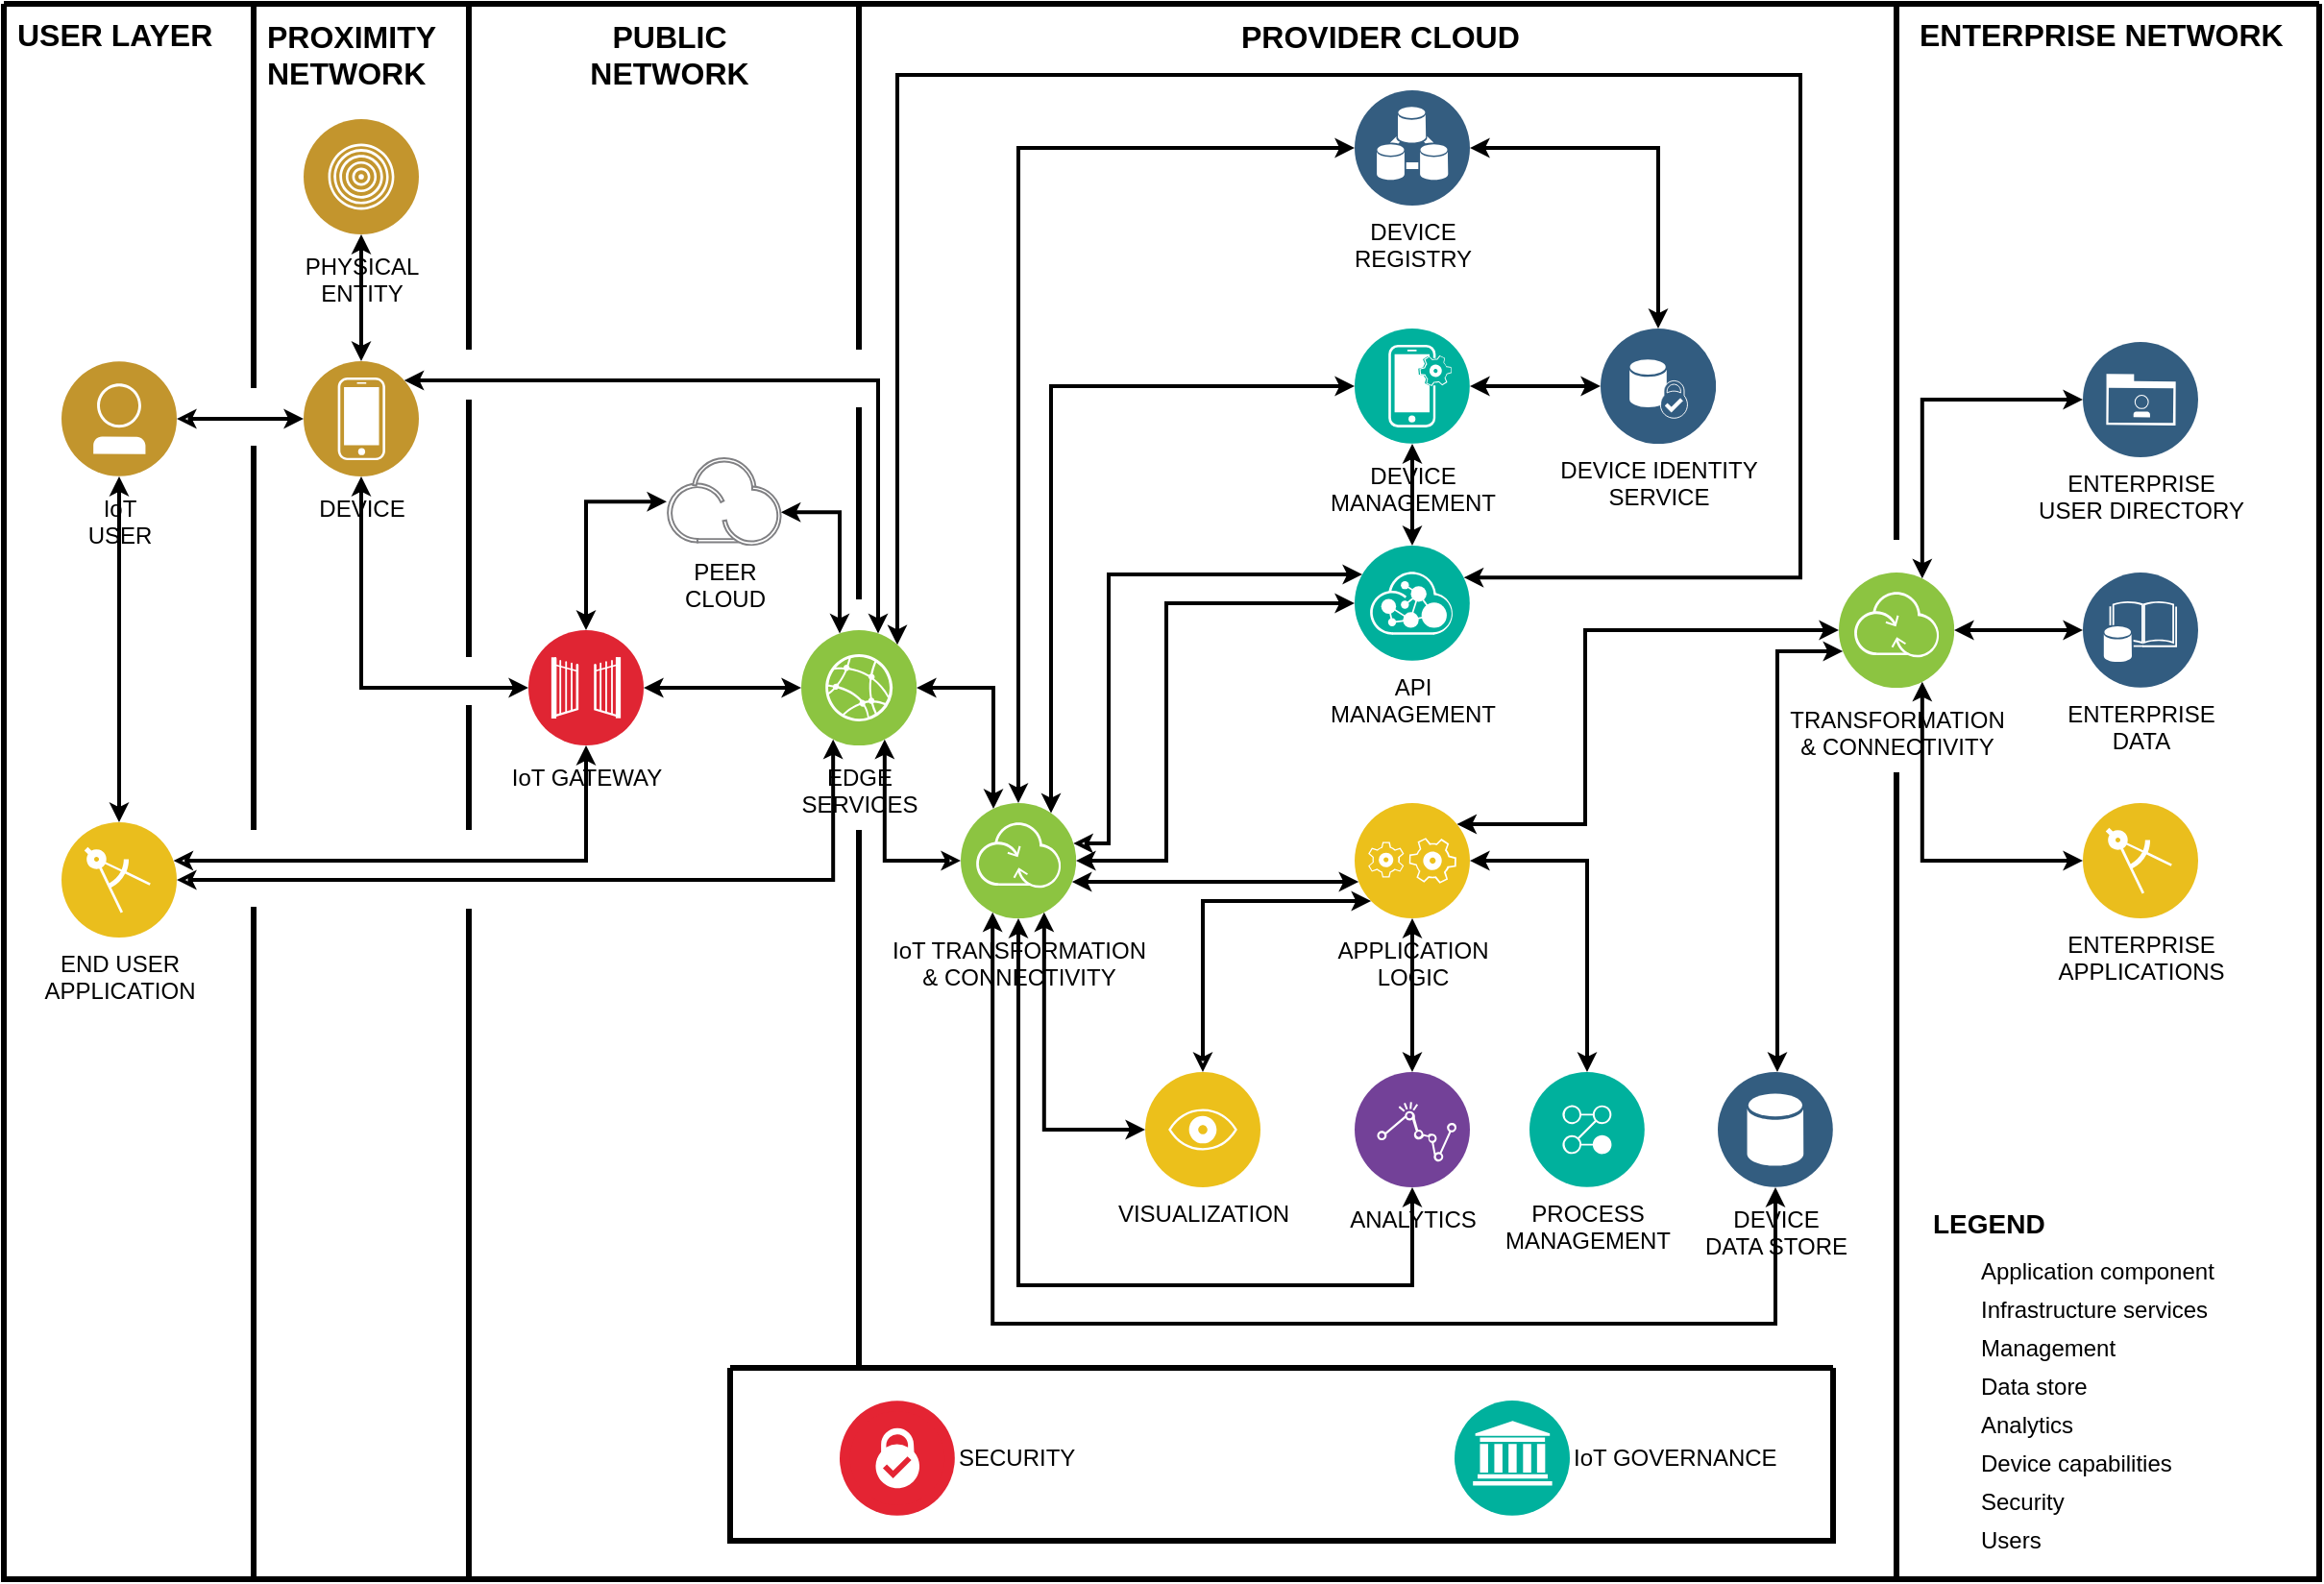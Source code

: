 <mxfile version="26.0.10">
  <diagram id="2f404044-711c-603c-8f00-f6bb4c023d3c" name="Page-1">
    <mxGraphModel dx="1880" dy="929" grid="1" gridSize="10" guides="1" tooltips="1" connect="1" arrows="1" fold="1" page="1" pageScale="1" pageWidth="827" pageHeight="1169" background="none" math="0" shadow="0">
      <root>
        <mxCell id="0" />
        <mxCell id="1" parent="0" />
        <mxCell id="63" value="" style="swimlane;shadow=0;align=right;startSize=0;collapsible=0;strokeWidth=3;labelBackgroundColor=none;" parent="1" vertex="1">
          <mxGeometry x="225" y="174" width="1205" height="820" as="geometry" />
        </mxCell>
        <mxCell id="242" style="edgeStyle=elbowEdgeStyle;rounded=0;elbow=vertical;html=1;exitX=0;exitY=0.5;entryX=0;entryY=0.5;labelBackgroundColor=none;startArrow=classic;startFill=1;startSize=4;endArrow=none;endFill=0;endSize=4;jettySize=auto;orthogonalLoop=1;strokeWidth=2;fontSize=12;fontColor=default;" parent="63" edge="1">
          <mxGeometry relative="1" as="geometry">
            <mxPoint x="219.429" y="690" as="sourcePoint" />
            <mxPoint x="219.429" y="690" as="targetPoint" />
          </mxGeometry>
        </mxCell>
        <mxCell id="308" style="edgeStyle=orthogonalEdgeStyle;rounded=0;html=1;labelBackgroundColor=none;startArrow=classic;startFill=0;startSize=4;endArrow=classic;endFill=1;endSize=4;jettySize=auto;orthogonalLoop=1;strokeWidth=2;fontSize=12;fontColor=default;" parent="63" source="286" target="287" edge="1">
          <mxGeometry relative="1" as="geometry" />
        </mxCell>
        <mxCell id="311" style="edgeStyle=orthogonalEdgeStyle;rounded=0;html=1;labelBackgroundColor=none;startArrow=classic;startFill=1;startSize=4;endArrow=classic;endFill=1;endSize=4;jettySize=auto;orthogonalLoop=1;strokeWidth=2;fontSize=12;fontColor=default;" parent="63" source="286" target="293" edge="1">
          <mxGeometry relative="1" as="geometry" />
        </mxCell>
        <mxCell id="309" style="edgeStyle=orthogonalEdgeStyle;rounded=0;html=1;labelBackgroundColor=none;startArrow=classic;startFill=1;startSize=4;endArrow=classic;endFill=1;endSize=4;jettySize=auto;orthogonalLoop=1;strokeWidth=2;fontSize=12;fontColor=default;" parent="63" source="287" target="288" edge="1">
          <mxGeometry relative="1" as="geometry" />
        </mxCell>
        <mxCell id="310" style="edgeStyle=orthogonalEdgeStyle;rounded=0;html=1;labelBackgroundColor=none;startArrow=classic;startFill=1;startSize=4;endArrow=classic;endFill=1;endSize=4;jettySize=auto;orthogonalLoop=1;strokeWidth=2;fontSize=12;fontColor=default;entryX=0;entryY=0.5;" parent="63" source="287" target="289" edge="1">
          <mxGeometry relative="1" as="geometry">
            <Array as="points">
              <mxPoint x="186" y="356" />
            </Array>
          </mxGeometry>
        </mxCell>
        <mxCell id="314" style="edgeStyle=orthogonalEdgeStyle;rounded=0;html=1;entryX=0;entryY=0.5;labelBackgroundColor=none;startArrow=classic;startFill=1;startSize=4;endArrow=classic;endFill=1;endSize=4;jettySize=auto;orthogonalLoop=1;strokeWidth=2;fontSize=12;fontColor=default;" parent="63" source="289" target="290" edge="1">
          <mxGeometry relative="1" as="geometry">
            <Array as="points">
              <mxPoint x="303" y="259" />
            </Array>
          </mxGeometry>
        </mxCell>
        <mxCell id="316" style="edgeStyle=orthogonalEdgeStyle;rounded=0;html=1;labelBackgroundColor=none;startArrow=classic;startFill=1;startSize=4;endArrow=classic;endFill=1;endSize=4;jettySize=auto;orthogonalLoop=1;strokeWidth=2;fontSize=12;fontColor=default;" parent="63" source="289" target="291" edge="1">
          <mxGeometry relative="1" as="geometry" />
        </mxCell>
        <mxCell id="315" style="edgeStyle=orthogonalEdgeStyle;rounded=0;html=1;labelBackgroundColor=none;startArrow=classic;startFill=1;startSize=4;endArrow=classic;endFill=1;endSize=4;jettySize=auto;orthogonalLoop=1;strokeWidth=2;fontSize=12;fontColor=default;" parent="63" source="291" target="287" edge="1">
          <mxGeometry relative="1" as="geometry">
            <Array as="points">
              <mxPoint x="455" y="196" />
            </Array>
          </mxGeometry>
        </mxCell>
        <mxCell id="317" style="edgeStyle=orthogonalEdgeStyle;rounded=0;html=1;entryX=0.99;entryY=0.619;entryPerimeter=0;labelBackgroundColor=none;startArrow=classic;startFill=1;startSize=4;endArrow=classic;endFill=1;endSize=4;jettySize=auto;orthogonalLoop=1;strokeWidth=2;fontSize=12;fontColor=default;" parent="63" source="291" target="290" edge="1">
          <mxGeometry relative="1" as="geometry">
            <Array as="points">
              <mxPoint x="435" y="265" />
            </Array>
          </mxGeometry>
        </mxCell>
        <mxCell id="319" style="edgeStyle=orthogonalEdgeStyle;rounded=0;html=1;entryX=0.75;entryY=1;labelBackgroundColor=none;startArrow=classic;startFill=0;startSize=4;endArrow=classic;endFill=1;endSize=4;jettySize=auto;orthogonalLoop=1;strokeWidth=2;fontSize=12;fontColor=default;" parent="63" source="292" target="291" edge="1">
          <mxGeometry relative="1" as="geometry" />
        </mxCell>
        <mxCell id="324" style="edgeStyle=orthogonalEdgeStyle;rounded=0;html=1;labelBackgroundColor=none;startArrow=classic;startFill=1;startSize=4;endArrow=classic;endFill=1;endSize=4;jettySize=auto;orthogonalLoop=1;strokeWidth=2;fontSize=12;fontColor=default;" parent="63" source="292" target="291" edge="1">
          <mxGeometry relative="1" as="geometry">
            <Array as="points">
              <mxPoint x="515" y="356" />
            </Array>
          </mxGeometry>
        </mxCell>
        <mxCell id="325" style="edgeStyle=orthogonalEdgeStyle;rounded=0;html=1;labelBackgroundColor=none;startArrow=classic;startFill=1;startSize=4;endArrow=classic;endFill=1;endSize=4;jettySize=auto;orthogonalLoop=1;strokeWidth=2;fontSize=12;fontColor=default;" parent="63" source="292" target="295" edge="1">
          <mxGeometry relative="1" as="geometry">
            <Array as="points">
              <mxPoint x="545" y="199" />
            </Array>
          </mxGeometry>
        </mxCell>
        <mxCell id="335" style="edgeStyle=orthogonalEdgeStyle;rounded=0;html=1;labelBackgroundColor=none;startArrow=classic;startFill=1;startSize=4;endArrow=classic;endFill=1;endSize=4;jettySize=auto;orthogonalLoop=1;strokeWidth=2;fontSize=12;fontColor=default;" parent="63" source="292" target="298" edge="1">
          <mxGeometry relative="1" as="geometry">
            <Array as="points">
              <mxPoint x="605" y="457" />
              <mxPoint x="605" y="457" />
            </Array>
          </mxGeometry>
        </mxCell>
        <mxCell id="336" style="edgeStyle=orthogonalEdgeStyle;rounded=0;html=1;labelBackgroundColor=none;startArrow=classic;startFill=1;startSize=4;endArrow=classic;endFill=1;endSize=4;jettySize=auto;orthogonalLoop=1;strokeWidth=2;fontSize=12;fontColor=default;" parent="63" source="292" target="296" edge="1">
          <mxGeometry relative="1" as="geometry">
            <Array as="points">
              <mxPoint x="605" y="446" />
              <mxPoint x="605" y="312" />
            </Array>
          </mxGeometry>
        </mxCell>
        <mxCell id="337" style="edgeStyle=orthogonalEdgeStyle;rounded=0;html=1;labelBackgroundColor=none;startArrow=classic;startFill=0;startSize=4;endArrow=classic;endFill=1;endSize=4;jettySize=auto;orthogonalLoop=1;strokeWidth=2;fontSize=12;fontColor=default;" parent="63" source="292" target="296" edge="1">
          <mxGeometry relative="1" as="geometry">
            <Array as="points">
              <mxPoint x="575" y="437" />
              <mxPoint x="575" y="297" />
            </Array>
          </mxGeometry>
        </mxCell>
        <mxCell id="312" style="edgeStyle=orthogonalEdgeStyle;rounded=0;html=1;labelBackgroundColor=none;startArrow=classic;startFill=0;startSize=4;endArrow=classic;endFill=1;endSize=4;jettySize=auto;orthogonalLoop=1;strokeWidth=2;fontSize=12;fontColor=default;" parent="63" source="293" target="289" edge="1">
          <mxGeometry relative="1" as="geometry">
            <Array as="points">
              <mxPoint x="303" y="446" />
            </Array>
          </mxGeometry>
        </mxCell>
        <mxCell id="313" style="edgeStyle=orthogonalEdgeStyle;rounded=0;html=1;entryX=0.25;entryY=1;labelBackgroundColor=none;startArrow=classic;startFill=0;startSize=4;endArrow=classic;endFill=1;endSize=4;jettySize=auto;orthogonalLoop=1;strokeWidth=2;fontSize=12;fontColor=default;" parent="63" source="293" target="291" edge="1">
          <mxGeometry relative="1" as="geometry" />
        </mxCell>
        <mxCell id="318" style="edgeStyle=orthogonalEdgeStyle;rounded=0;html=1;labelBackgroundColor=none;startArrow=classic;startFill=1;startSize=4;endArrow=classic;endFill=1;endSize=4;jettySize=auto;orthogonalLoop=1;strokeWidth=2;fontSize=12;fontColor=default;entryX=0.5;entryY=0;" parent="63" source="294" target="292" edge="1">
          <mxGeometry relative="1" as="geometry">
            <Array as="points">
              <mxPoint x="528" y="75" />
            </Array>
          </mxGeometry>
        </mxCell>
        <mxCell id="322" style="edgeStyle=orthogonalEdgeStyle;rounded=0;html=1;labelBackgroundColor=none;startArrow=classic;startFill=1;startSize=4;endArrow=classic;endFill=1;endSize=4;jettySize=auto;orthogonalLoop=1;strokeWidth=2;fontSize=12;fontColor=default;entryX=1;entryY=0.25;" parent="63" source="291" target="296" edge="1">
          <mxGeometry relative="1" as="geometry">
            <Array as="points">
              <mxPoint x="465" y="37" />
              <mxPoint x="935" y="37" />
              <mxPoint x="935" y="299" />
            </Array>
          </mxGeometry>
        </mxCell>
        <mxCell id="344" style="edgeStyle=orthogonalEdgeStyle;rounded=0;html=1;labelBackgroundColor=none;startArrow=classic;startFill=1;startSize=4;endArrow=classic;endFill=1;endSize=4;jettySize=auto;orthogonalLoop=1;strokeWidth=2;fontSize=12;fontColor=default;" parent="63" source="294" target="297" edge="1">
          <mxGeometry relative="1" as="geometry" />
        </mxCell>
        <mxCell id="323" style="edgeStyle=orthogonalEdgeStyle;rounded=0;html=1;labelBackgroundColor=none;startArrow=classic;startFill=1;startSize=4;endArrow=classic;endFill=1;endSize=4;jettySize=auto;orthogonalLoop=1;strokeWidth=2;fontSize=12;fontColor=default;" parent="63" source="295" target="297" edge="1">
          <mxGeometry relative="1" as="geometry" />
        </mxCell>
        <mxCell id="327" style="edgeStyle=orthogonalEdgeStyle;rounded=0;html=1;labelBackgroundColor=none;startArrow=classic;startFill=1;startSize=4;endArrow=classic;endFill=1;endSize=4;jettySize=auto;orthogonalLoop=1;strokeWidth=2;fontSize=12;fontColor=default;" parent="63" source="298" target="303" edge="1">
          <mxGeometry relative="1" as="geometry">
            <Array as="points">
              <mxPoint x="823" y="427" />
              <mxPoint x="823" y="326" />
            </Array>
          </mxGeometry>
        </mxCell>
        <mxCell id="333" style="edgeStyle=orthogonalEdgeStyle;rounded=0;html=1;labelBackgroundColor=none;startArrow=classic;startFill=1;startSize=4;endArrow=classic;endFill=1;endSize=4;jettySize=auto;orthogonalLoop=1;strokeWidth=2;fontSize=12;fontColor=default;" parent="63" source="298" target="301" edge="1">
          <mxGeometry relative="1" as="geometry">
            <Array as="points">
              <mxPoint x="824" y="446" />
            </Array>
          </mxGeometry>
        </mxCell>
        <mxCell id="338" style="edgeStyle=orthogonalEdgeStyle;rounded=0;html=1;labelBackgroundColor=none;startArrow=classic;startFill=0;startSize=4;endArrow=classic;endFill=1;endSize=4;jettySize=auto;orthogonalLoop=1;strokeWidth=2;fontSize=12;fontColor=default;" parent="63" source="299" target="298" edge="1">
          <mxGeometry relative="1" as="geometry">
            <Array as="points">
              <mxPoint x="624" y="467" />
            </Array>
          </mxGeometry>
        </mxCell>
        <mxCell id="339" style="edgeStyle=orthogonalEdgeStyle;rounded=0;html=1;entryX=0.75;entryY=1;labelBackgroundColor=none;startArrow=classic;startFill=1;startSize=4;endArrow=classic;endFill=1;endSize=4;jettySize=auto;orthogonalLoop=1;strokeWidth=2;fontSize=12;fontColor=default;" parent="63" source="299" target="292" edge="1">
          <mxGeometry relative="1" as="geometry" />
        </mxCell>
        <mxCell id="334" style="edgeStyle=orthogonalEdgeStyle;rounded=0;html=1;labelBackgroundColor=none;startArrow=classic;startFill=1;startSize=4;endArrow=classic;endFill=1;endSize=4;jettySize=auto;orthogonalLoop=1;strokeWidth=2;fontSize=12;fontColor=default;" parent="63" source="300" target="298" edge="1">
          <mxGeometry relative="1" as="geometry" />
        </mxCell>
        <mxCell id="340" style="edgeStyle=orthogonalEdgeStyle;rounded=0;html=1;entryX=0.5;entryY=1;labelBackgroundColor=none;startArrow=classic;startFill=1;startSize=4;endArrow=classic;endFill=1;endSize=4;jettySize=auto;orthogonalLoop=1;strokeWidth=2;fontSize=12;fontColor=default;" parent="63" source="300" target="292" edge="1">
          <mxGeometry relative="1" as="geometry">
            <Array as="points">
              <mxPoint x="733" y="667" />
              <mxPoint x="528" y="667" />
            </Array>
          </mxGeometry>
        </mxCell>
        <mxCell id="332" style="edgeStyle=orthogonalEdgeStyle;rounded=0;html=1;labelBackgroundColor=none;startArrow=classic;startFill=1;startSize=4;endArrow=classic;endFill=1;endSize=4;jettySize=auto;orthogonalLoop=1;strokeWidth=2;fontSize=12;fontColor=default;" parent="63" source="302" target="303" edge="1">
          <mxGeometry relative="1" as="geometry">
            <Array as="points">
              <mxPoint x="923" y="337" />
            </Array>
          </mxGeometry>
        </mxCell>
        <mxCell id="341" style="edgeStyle=orthogonalEdgeStyle;rounded=0;html=1;entryX=0.25;entryY=1;labelBackgroundColor=none;startArrow=classic;startFill=1;startSize=4;endArrow=classic;endFill=1;endSize=4;jettySize=auto;orthogonalLoop=1;strokeWidth=2;fontSize=12;fontColor=default;" parent="63" source="302" target="292" edge="1">
          <mxGeometry relative="1" as="geometry">
            <Array as="points">
              <mxPoint x="922" y="687" />
              <mxPoint x="515" y="687" />
            </Array>
          </mxGeometry>
        </mxCell>
        <mxCell id="329" style="edgeStyle=orthogonalEdgeStyle;rounded=0;html=1;labelBackgroundColor=none;startArrow=classic;startFill=1;startSize=4;endArrow=classic;endFill=1;endSize=4;jettySize=auto;orthogonalLoop=1;strokeWidth=2;fontSize=12;fontColor=default;" parent="63" source="303" target="305" edge="1">
          <mxGeometry relative="1" as="geometry" />
        </mxCell>
        <mxCell id="328" style="edgeStyle=orthogonalEdgeStyle;rounded=0;html=1;entryX=0.75;entryY=0;labelBackgroundColor=none;startArrow=classic;startFill=1;startSize=4;endArrow=classic;endFill=1;endSize=4;jettySize=auto;orthogonalLoop=1;strokeWidth=2;fontSize=12;fontColor=default;" parent="63" source="304" target="303" edge="1">
          <mxGeometry relative="1" as="geometry" />
        </mxCell>
        <mxCell id="330" style="edgeStyle=orthogonalEdgeStyle;rounded=0;html=1;entryX=0.75;entryY=1;labelBackgroundColor=none;startArrow=classic;startFill=1;startSize=4;endArrow=classic;endFill=1;endSize=4;jettySize=auto;orthogonalLoop=1;strokeWidth=2;fontSize=12;fontColor=default;" parent="63" source="306" target="303" edge="1">
          <mxGeometry relative="1" as="geometry" />
        </mxCell>
        <mxCell id="345" style="edgeStyle=orthogonalEdgeStyle;rounded=0;html=1;labelBackgroundColor=none;startArrow=classic;startFill=1;startSize=4;endArrow=classic;endFill=1;endSize=4;jettySize=auto;orthogonalLoop=1;strokeWidth=2;fontSize=12;fontColor=default;" parent="63" source="296" target="295" edge="1">
          <mxGeometry relative="1" as="geometry" />
        </mxCell>
        <mxCell id="102" value="USER LAYER" style="text;html=1;align=left;verticalAlign=top;shadow=0;dashed=0;strokeColor=none;fillColor=none;labelBackgroundColor=none;fontStyle=1;fontSize=16;spacingLeft=5;" parent="63" vertex="1">
          <mxGeometry width="130" height="30" as="geometry" />
        </mxCell>
        <mxCell id="103" value="" style="line;strokeWidth=3;direction=south;html=1;shadow=0;labelBackgroundColor=none;fillColor=none;fontSize=12;align=right;" parent="63" vertex="1">
          <mxGeometry x="125" y="1" width="10" height="199" as="geometry" />
        </mxCell>
        <mxCell id="106" value="" style="line;strokeWidth=3;direction=south;html=1;shadow=0;labelBackgroundColor=none;fillColor=none;fontSize=12;align=right;" parent="63" vertex="1">
          <mxGeometry x="980" width="10" height="279" as="geometry" />
        </mxCell>
        <mxCell id="107" value="PROXIMITY&lt;div&gt;NETWORK&lt;/div&gt;" style="text;html=1;align=left;verticalAlign=top;shadow=0;dashed=0;strokeColor=none;fillColor=none;labelBackgroundColor=none;fontStyle=1;fontSize=16;spacingLeft=5;" parent="63" vertex="1">
          <mxGeometry x="130" y="1" width="112" height="50" as="geometry" />
        </mxCell>
        <mxCell id="108" value="ENTERPRISE NETWORK" style="text;html=1;align=left;verticalAlign=top;shadow=0;dashed=0;strokeColor=none;fillColor=none;labelBackgroundColor=none;fontStyle=1;fontSize=16;spacingLeft=5;" parent="63" vertex="1">
          <mxGeometry x="990" width="210" height="30" as="geometry" />
        </mxCell>
        <mxCell id="109" value="Application component" style="rounded=0;html=1;shadow=0;labelBackgroundColor=none;strokeColor=none;strokeWidth=2;fontSize=12;align=left;labelPosition=right;verticalLabelPosition=middle;verticalAlign=middle;spacingLeft=5;" parent="63" vertex="1">
          <mxGeometry x="1002" y="655" width="20" height="10" as="geometry" />
        </mxCell>
        <mxCell id="110" value="Infrastructure services" style="rounded=0;html=1;shadow=0;labelBackgroundColor=none;strokeColor=none;strokeWidth=2;fontSize=12;align=left;labelPosition=right;verticalLabelPosition=middle;verticalAlign=middle;spacingLeft=5;" parent="63" vertex="1">
          <mxGeometry x="1002" y="675" width="20" height="10" as="geometry" />
        </mxCell>
        <mxCell id="111" value="Management" style="rounded=0;html=1;shadow=0;labelBackgroundColor=none;strokeColor=none;strokeWidth=2;fontSize=12;align=left;labelPosition=right;verticalLabelPosition=middle;verticalAlign=middle;spacingLeft=5;" parent="63" vertex="1">
          <mxGeometry x="1002" y="695" width="20" height="10" as="geometry" />
        </mxCell>
        <mxCell id="112" value="Data store" style="rounded=0;html=1;shadow=0;labelBackgroundColor=none;strokeColor=none;strokeWidth=2;fontSize=12;align=left;labelPosition=right;verticalLabelPosition=middle;verticalAlign=middle;spacingLeft=5;" parent="63" vertex="1">
          <mxGeometry x="1002" y="715" width="20" height="10" as="geometry" />
        </mxCell>
        <mxCell id="113" value="Analytics" style="rounded=0;html=1;shadow=0;labelBackgroundColor=none;strokeColor=none;strokeWidth=2;fontSize=12;align=left;labelPosition=right;verticalLabelPosition=middle;verticalAlign=middle;spacingLeft=5;" parent="63" vertex="1">
          <mxGeometry x="1002" y="735" width="20" height="10" as="geometry" />
        </mxCell>
        <mxCell id="114" value="Device capabilities" style="rounded=0;html=1;shadow=0;labelBackgroundColor=none;strokeColor=none;strokeWidth=2;fontSize=12;align=left;labelPosition=right;verticalLabelPosition=middle;verticalAlign=middle;spacingLeft=5;" parent="63" vertex="1">
          <mxGeometry x="1002" y="755" width="20" height="10" as="geometry" />
        </mxCell>
        <mxCell id="115" value="Security" style="rounded=0;html=1;shadow=0;labelBackgroundColor=none;strokeColor=none;strokeWidth=2;fontSize=12;align=left;labelPosition=right;verticalLabelPosition=middle;verticalAlign=middle;spacingLeft=5;" parent="63" vertex="1">
          <mxGeometry x="1002" y="775" width="20" height="10" as="geometry" />
        </mxCell>
        <mxCell id="117" value="LEGEND" style="text;html=1;align=left;verticalAlign=middle;shadow=0;dashed=0;strokeColor=none;fillColor=none;labelBackgroundColor=none;fontStyle=1;fontSize=14;spacingLeft=0;" parent="63" vertex="1">
          <mxGeometry x="1002" y="625" width="150" height="20" as="geometry" />
        </mxCell>
        <mxCell id="190" value="" style="line;strokeWidth=3;direction=south;html=1;shadow=0;labelBackgroundColor=none;fillColor=none;fontSize=12;align=right;" parent="63" vertex="1">
          <mxGeometry x="125" y="470" width="10" height="350" as="geometry" />
        </mxCell>
        <mxCell id="200" value="" style="line;strokeWidth=3;direction=south;html=1;shadow=0;labelBackgroundColor=none;fillColor=none;fontSize=12;align=right;" parent="63" vertex="1">
          <mxGeometry x="125" y="230" width="10" height="200" as="geometry" />
        </mxCell>
        <mxCell id="285" value="Users" style="rounded=0;html=1;shadow=0;labelBackgroundColor=none;strokeColor=none;strokeWidth=2;fontSize=12;align=left;labelPosition=right;verticalLabelPosition=middle;verticalAlign=middle;spacingLeft=5;" parent="63" vertex="1">
          <mxGeometry x="1002" y="795" width="20" height="10" as="geometry" />
        </mxCell>
        <mxCell id="286" value="IoT&lt;div&gt;USER&lt;/div&gt;" style="aspect=fixed;perimeter=ellipsePerimeter;html=1;align=center;shadow=0;dashed=0;image;image=img/lib/ibm/users/user.svg;labelBackgroundColor=none;strokeWidth=2;fontSize=12;spacingTop=3;" parent="63" vertex="1">
          <mxGeometry x="30" y="186" width="60" height="60" as="geometry" />
        </mxCell>
        <mxCell id="287" value="DEVICE" style="aspect=fixed;perimeter=ellipsePerimeter;html=1;align=center;shadow=0;dashed=0;image;image=img/lib/ibm/users/device.svg;labelBackgroundColor=none;strokeWidth=2;fontSize=12;spacingTop=3;" parent="63" vertex="1">
          <mxGeometry x="156" y="186" width="60" height="60" as="geometry" />
        </mxCell>
        <mxCell id="288" value="PHYSICAL&lt;div&gt;ENTITY&lt;/div&gt;" style="aspect=fixed;perimeter=ellipsePerimeter;html=1;align=center;shadow=0;dashed=0;image;image=img/lib/ibm/users/physical_entity.svg;labelBackgroundColor=none;strokeWidth=2;fontSize=12;spacingTop=3;" parent="63" vertex="1">
          <mxGeometry x="156" y="60" width="60" height="60" as="geometry" />
        </mxCell>
        <mxCell id="289" value="IoT GATEWAY" style="aspect=fixed;perimeter=ellipsePerimeter;html=1;align=center;shadow=0;dashed=0;image;image=img/lib/ibm/security/gateway.svg;labelBackgroundColor=none;strokeWidth=2;fontSize=12;spacingTop=3;" parent="63" vertex="1">
          <mxGeometry x="273" y="326" width="60" height="60" as="geometry" />
        </mxCell>
        <mxCell id="290" value="PEER&lt;div&gt;CLOUD&lt;/div&gt;" style="aspect=fixed;perimeter=ellipsePerimeter;html=1;align=center;shadow=0;dashed=0;image;image=img/lib/ibm/miscellaneous/ibm_public_cloud.svg;labelBackgroundColor=none;strokeWidth=2;fontSize=12;" parent="63" vertex="1">
          <mxGeometry x="345" y="236" width="60" height="46.2" as="geometry" />
        </mxCell>
        <mxCell id="291" value="EDGE&lt;div&gt;SERVICES&lt;/div&gt;" style="aspect=fixed;perimeter=ellipsePerimeter;html=1;align=center;shadow=0;dashed=0;image;image=img/lib/ibm/infrastructure/edge_services.svg;labelBackgroundColor=none;strokeWidth=2;fontSize=12;spacingTop=3;" parent="63" vertex="1">
          <mxGeometry x="415" y="326" width="60" height="60" as="geometry" />
        </mxCell>
        <mxCell id="292" value="IoT TRANSFORMATION&lt;div&gt;&amp;amp; CONNECTIVITY&lt;/div&gt;" style="aspect=fixed;perimeter=ellipsePerimeter;html=1;align=center;shadow=0;dashed=0;image;image=img/lib/ibm/infrastructure/transformation_connectivity.svg;labelBackgroundColor=none;strokeWidth=2;fontSize=12;spacingTop=3;" parent="63" vertex="1">
          <mxGeometry x="498" y="416" width="60" height="60" as="geometry" />
        </mxCell>
        <mxCell id="293" value="END USER&lt;div&gt;APPLICATION&lt;/div&gt;" style="aspect=fixed;perimeter=ellipsePerimeter;html=1;align=center;shadow=0;dashed=0;image;image=img/lib/ibm/applications/enterprise_applications.svg;labelBackgroundColor=none;strokeWidth=2;fontSize=12;" parent="63" vertex="1">
          <mxGeometry x="30" y="426" width="60" height="60" as="geometry" />
        </mxCell>
        <mxCell id="294" value="DEVICE&lt;div&gt;REGISTRY&lt;/div&gt;" style="aspect=fixed;perimeter=ellipsePerimeter;html=1;align=center;shadow=0;dashed=0;image;image=img/lib/ibm/data/device_registry.svg;labelBackgroundColor=none;strokeWidth=2;fontSize=12;" parent="63" vertex="1">
          <mxGeometry x="703" y="45" width="60" height="60" as="geometry" />
        </mxCell>
        <mxCell id="295" value="DEVICE&lt;div&gt;MANAGEMENT&lt;/div&gt;" style="aspect=fixed;perimeter=ellipsePerimeter;html=1;align=center;shadow=0;dashed=0;image;image=img/lib/ibm/management/device_management.svg;labelBackgroundColor=none;strokeWidth=2;fontSize=12;spacingTop=3;" parent="63" vertex="1">
          <mxGeometry x="703" y="169" width="60" height="60" as="geometry" />
        </mxCell>
        <mxCell id="296" value="API&lt;div&gt;MANAGEMENT&lt;/div&gt;" style="aspect=fixed;perimeter=ellipsePerimeter;html=1;align=center;shadow=0;dashed=0;image;image=img/lib/ibm/management/api_management.svg;labelBackgroundColor=none;strokeWidth=2;fontSize=12;" parent="63" vertex="1">
          <mxGeometry x="703" y="282" width="60" height="60" as="geometry" />
        </mxCell>
        <mxCell id="297" value="DEVICE IDENTITY&lt;div&gt;SERVICE&lt;/div&gt;" style="aspect=fixed;perimeter=ellipsePerimeter;html=1;align=center;shadow=0;dashed=0;image;image=img/lib/ibm/data/device_identity_service.svg;labelBackgroundColor=none;strokeWidth=2;fontSize=12;" parent="63" vertex="1">
          <mxGeometry x="831" y="169" width="60" height="60" as="geometry" />
        </mxCell>
        <mxCell id="298" value="APPLICATION&lt;div&gt;LOGIC&lt;/div&gt;" style="aspect=fixed;perimeter=ellipsePerimeter;html=1;align=center;shadow=0;dashed=0;image;image=img/lib/ibm/applications/application_logic.svg;labelBackgroundColor=none;strokeWidth=2;fontSize=12;spacingTop=3;" parent="63" vertex="1">
          <mxGeometry x="703" y="416" width="60" height="60" as="geometry" />
        </mxCell>
        <mxCell id="299" value="VISUALIZATION" style="aspect=fixed;perimeter=ellipsePerimeter;html=1;align=center;shadow=0;dashed=0;image;image=img/lib/ibm/applications/visualization.svg;labelBackgroundColor=none;strokeWidth=2;fontSize=12;" parent="63" vertex="1">
          <mxGeometry x="594" y="556" width="60" height="60" as="geometry" />
        </mxCell>
        <mxCell id="300" value="ANALYTICS" style="aspect=fixed;perimeter=ellipsePerimeter;html=1;align=center;shadow=0;dashed=0;image;image=img/lib/ibm/analytics/analytics.svg;labelBackgroundColor=none;strokeWidth=2;fontSize=12;spacingTop=3;" parent="63" vertex="1">
          <mxGeometry x="703" y="556" width="60" height="60" as="geometry" />
        </mxCell>
        <mxCell id="301" value="PROCESS&lt;div&gt;MANAGEMENT&lt;/div&gt;" style="aspect=fixed;perimeter=ellipsePerimeter;html=1;align=center;shadow=0;dashed=0;image;image=img/lib/ibm/management/process_management.svg;labelBackgroundColor=none;strokeWidth=2;fontSize=12;" parent="63" vertex="1">
          <mxGeometry x="794" y="556" width="60" height="60" as="geometry" />
        </mxCell>
        <mxCell id="302" value="DEVICE&lt;div&gt;DATA STORE&lt;/div&gt;" style="aspect=fixed;perimeter=ellipsePerimeter;html=1;align=center;shadow=0;dashed=0;image;image=img/lib/ibm/data/data_services.svg;labelBackgroundColor=none;strokeWidth=2;fontSize=12;spacingTop=3;" parent="63" vertex="1">
          <mxGeometry x="892" y="556" width="60" height="60" as="geometry" />
        </mxCell>
        <mxCell id="303" value="TRANSFORMATION&lt;div&gt;&amp;amp; CONNECTIVITY&lt;/div&gt;" style="aspect=fixed;perimeter=ellipsePerimeter;html=1;align=center;shadow=0;dashed=0;image;image=img/lib/ibm/infrastructure/transformation_connectivity.svg;labelBackgroundColor=none;strokeWidth=2;fontSize=12;spacingTop=3;" parent="63" vertex="1">
          <mxGeometry x="955" y="296" width="60" height="60" as="geometry" />
        </mxCell>
        <mxCell id="304" value="ENTERPRISE&lt;div&gt;USER DIRECTORY&lt;/div&gt;" style="aspect=fixed;perimeter=ellipsePerimeter;html=1;align=center;shadow=0;dashed=0;image;image=img/lib/ibm/data/enterprise_user_directory.svg;labelBackgroundColor=none;strokeWidth=2;fontSize=12;" parent="63" vertex="1">
          <mxGeometry x="1082" y="176" width="60" height="60" as="geometry" />
        </mxCell>
        <mxCell id="305" value="ENTERPRISE&lt;div&gt;DATA&lt;/div&gt;" style="aspect=fixed;perimeter=ellipsePerimeter;html=1;align=center;shadow=0;dashed=0;image;image=img/lib/ibm/data/enterprise_data.svg;labelBackgroundColor=none;strokeWidth=2;fontSize=12;" parent="63" vertex="1">
          <mxGeometry x="1082" y="296" width="60" height="60" as="geometry" />
        </mxCell>
        <mxCell id="306" value="ENTERPRISE&lt;div&gt;APPLICATIONS&lt;/div&gt;" style="aspect=fixed;perimeter=ellipsePerimeter;html=1;align=center;shadow=0;dashed=0;image;image=img/lib/ibm/applications/enterprise_applications.svg;labelBackgroundColor=none;strokeWidth=2;fontSize=12;" parent="63" vertex="1">
          <mxGeometry x="1082" y="416" width="60" height="60" as="geometry" />
        </mxCell>
        <mxCell id="307" value="" style="line;strokeWidth=3;direction=south;html=1;shadow=0;labelBackgroundColor=none;fillColor=none;fontSize=12;align=right;" parent="63" vertex="1">
          <mxGeometry x="237" width="10" height="180" as="geometry" />
        </mxCell>
        <mxCell id="320" value="" style="line;strokeWidth=3;direction=south;html=1;shadow=0;labelBackgroundColor=none;fillColor=none;fontSize=12;align=right;" parent="63" vertex="1">
          <mxGeometry x="440" width="10" height="180" as="geometry" />
        </mxCell>
        <mxCell id="321" value="" style="line;strokeWidth=3;direction=south;html=1;shadow=0;labelBackgroundColor=none;fillColor=none;fontSize=12;align=right;" parent="63" vertex="1">
          <mxGeometry x="440" y="210" width="10" height="100" as="geometry" />
        </mxCell>
        <mxCell id="331" value="" style="line;strokeWidth=3;direction=south;html=1;shadow=0;labelBackgroundColor=none;fillColor=none;fontSize=12;align=right;" parent="63" vertex="1">
          <mxGeometry x="980" y="400" width="10" height="420" as="geometry" />
        </mxCell>
        <mxCell id="343" value="" style="line;strokeWidth=3;direction=south;html=1;shadow=0;labelBackgroundColor=none;fillColor=none;fontSize=12;align=right;" parent="63" vertex="1">
          <mxGeometry x="440" y="430" width="10" height="280" as="geometry" />
        </mxCell>
        <mxCell id="346" value="" style="line;strokeWidth=3;direction=south;html=1;shadow=0;labelBackgroundColor=none;fillColor=none;fontSize=12;align=right;" parent="63" vertex="1">
          <mxGeometry x="237" y="206" width="10" height="134" as="geometry" />
        </mxCell>
        <mxCell id="347" value="" style="line;strokeWidth=3;direction=south;html=1;shadow=0;labelBackgroundColor=none;fillColor=none;fontSize=12;align=right;" parent="63" vertex="1">
          <mxGeometry x="237" y="365" width="10" height="65" as="geometry" />
        </mxCell>
        <mxCell id="348" value="" style="line;strokeWidth=3;direction=south;html=1;shadow=0;labelBackgroundColor=none;fillColor=none;fontSize=12;align=right;" parent="63" vertex="1">
          <mxGeometry x="237" y="471" width="10" height="349" as="geometry" />
        </mxCell>
        <mxCell id="349" value="&lt;div&gt;PUBLIC&lt;/div&gt;&lt;div&gt;NETWORK&lt;/div&gt;" style="text;html=1;align=center;verticalAlign=top;shadow=0;dashed=0;strokeColor=none;fillColor=none;labelBackgroundColor=none;fontStyle=1;fontSize=16;spacingLeft=5;" parent="63" vertex="1">
          <mxGeometry x="247" y="1" width="193" height="49" as="geometry" />
        </mxCell>
        <mxCell id="350" value="PROVIDER CLOUD" style="text;html=1;align=left;verticalAlign=top;shadow=0;dashed=0;strokeColor=none;fillColor=none;labelBackgroundColor=none;fontStyle=1;fontSize=16;spacingLeft=5;" parent="63" vertex="1">
          <mxGeometry x="637" y="1" width="217" height="20" as="geometry" />
        </mxCell>
        <mxCell id="351" value="" style="swimlane;shadow=0;align=right;startSize=0;collapsible=0;strokeWidth=3;labelBackgroundColor=none;" parent="63" vertex="1">
          <mxGeometry x="378" y="710" width="574" height="90" as="geometry" />
        </mxCell>
        <mxCell id="432" value="SECURITY" style="aspect=fixed;perimeter=ellipsePerimeter;html=1;align=left;shadow=0;dashed=0;image;image=img/lib/ibm/blockchain/certificate_authority.svg;labelBackgroundColor=none;strokeWidth=3;fontSize=12;labelPosition=right;verticalLabelPosition=middle;verticalAlign=middle;" parent="351" vertex="1">
          <mxGeometry x="57" y="17" width="60" height="60" as="geometry" />
        </mxCell>
        <mxCell id="433" value="IoT GOVERNANCE" style="aspect=fixed;perimeter=ellipsePerimeter;html=1;align=left;shadow=0;dashed=0;image;image=img/lib/ibm/management/information_governance.svg;labelBackgroundColor=none;strokeWidth=3;fontSize=12;labelPosition=right;verticalLabelPosition=middle;verticalAlign=middle;" parent="351" vertex="1">
          <mxGeometry x="377" y="17" width="60" height="60" as="geometry" />
        </mxCell>
      </root>
    </mxGraphModel>
  </diagram>
</mxfile>
